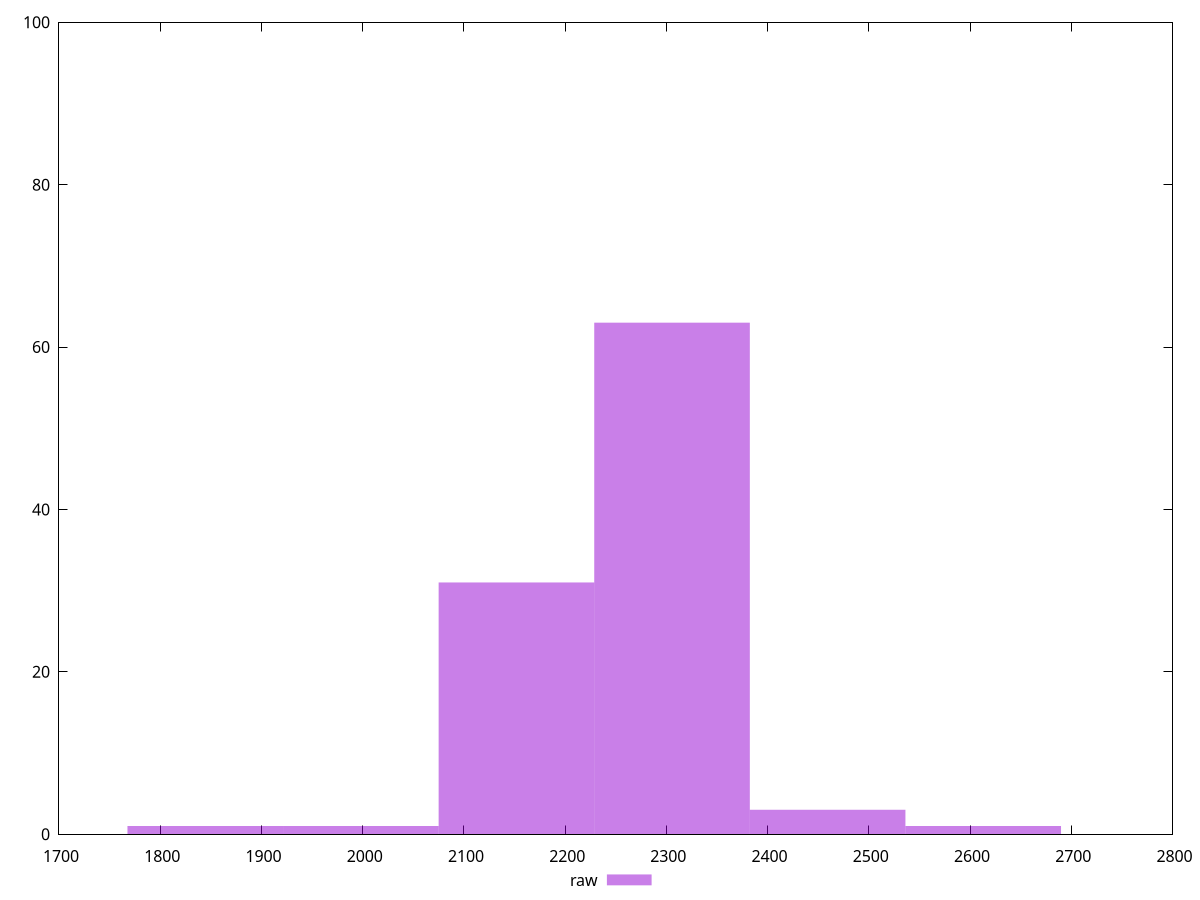 reset
set terminal svg size 640, 490 enhanced background rgb 'white'
set output "reprap/mainthread-work-breakdown/samples/pages/raw/histogram.svg"

$raw <<EOF
1998.1911047372434 1
2459.3121289073765 3
2305.6051208506656 63
2151.8981127939546 31
1844.4840966805323 1
2613.0191369640875 1
EOF

set key outside below
set boxwidth 153.70700805671103
set yrange [0:100]
set style fill transparent solid 0.5 noborder

plot \
  $raw title "raw" with boxes, \


reset